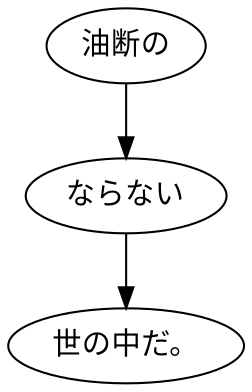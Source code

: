 digraph graph8418 {
	node0 [label="油断の"];
	node1 [label="ならない"];
	node2 [label="世の中だ。"];
	node0 -> node1;
	node1 -> node2;
}
